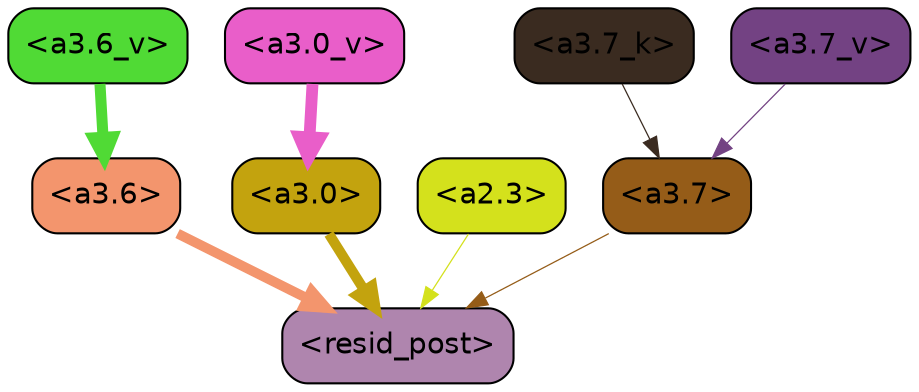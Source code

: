 strict digraph "" {
	graph [bgcolor=transparent,
		layout=dot,
		overlap=false,
		splines=true
	];
	"<a3.7>"	[color=black,
		fillcolor="#955c18",
		fontname=Helvetica,
		shape=box,
		style="filled, rounded"];
	"<resid_post>"	[color=black,
		fillcolor="#af85ae",
		fontname=Helvetica,
		shape=box,
		style="filled, rounded"];
	"<a3.7>" -> "<resid_post>"	[color="#955c18",
		penwidth=0.6];
	"<a3.6>"	[color=black,
		fillcolor="#f3956d",
		fontname=Helvetica,
		shape=box,
		style="filled, rounded"];
	"<a3.6>" -> "<resid_post>"	[color="#f3956d",
		penwidth=4.752790808677673];
	"<a3.0>"	[color=black,
		fillcolor="#c3a30e",
		fontname=Helvetica,
		shape=box,
		style="filled, rounded"];
	"<a3.0>" -> "<resid_post>"	[color="#c3a30e",
		penwidth=4.897669434547424];
	"<a2.3>"	[color=black,
		fillcolor="#d4e11c",
		fontname=Helvetica,
		shape=box,
		style="filled, rounded"];
	"<a2.3>" -> "<resid_post>"	[color="#d4e11c",
		penwidth=0.6];
	"<a3.7_k>"	[color=black,
		fillcolor="#3a2b20",
		fontname=Helvetica,
		shape=box,
		style="filled, rounded"];
	"<a3.7_k>" -> "<a3.7>"	[color="#3a2b20",
		penwidth=0.6];
	"<a3.7_v>"	[color=black,
		fillcolor="#734283",
		fontname=Helvetica,
		shape=box,
		style="filled, rounded"];
	"<a3.7_v>" -> "<a3.7>"	[color="#734283",
		penwidth=0.6];
	"<a3.6_v>"	[color=black,
		fillcolor="#50da35",
		fontname=Helvetica,
		shape=box,
		style="filled, rounded"];
	"<a3.6_v>" -> "<a3.6>"	[color="#50da35",
		penwidth=5.297133803367615];
	"<a3.0_v>"	[color=black,
		fillcolor="#e95ec9",
		fontname=Helvetica,
		shape=box,
		style="filled, rounded"];
	"<a3.0_v>" -> "<a3.0>"	[color="#e95ec9",
		penwidth=5.680712580680847];
}

